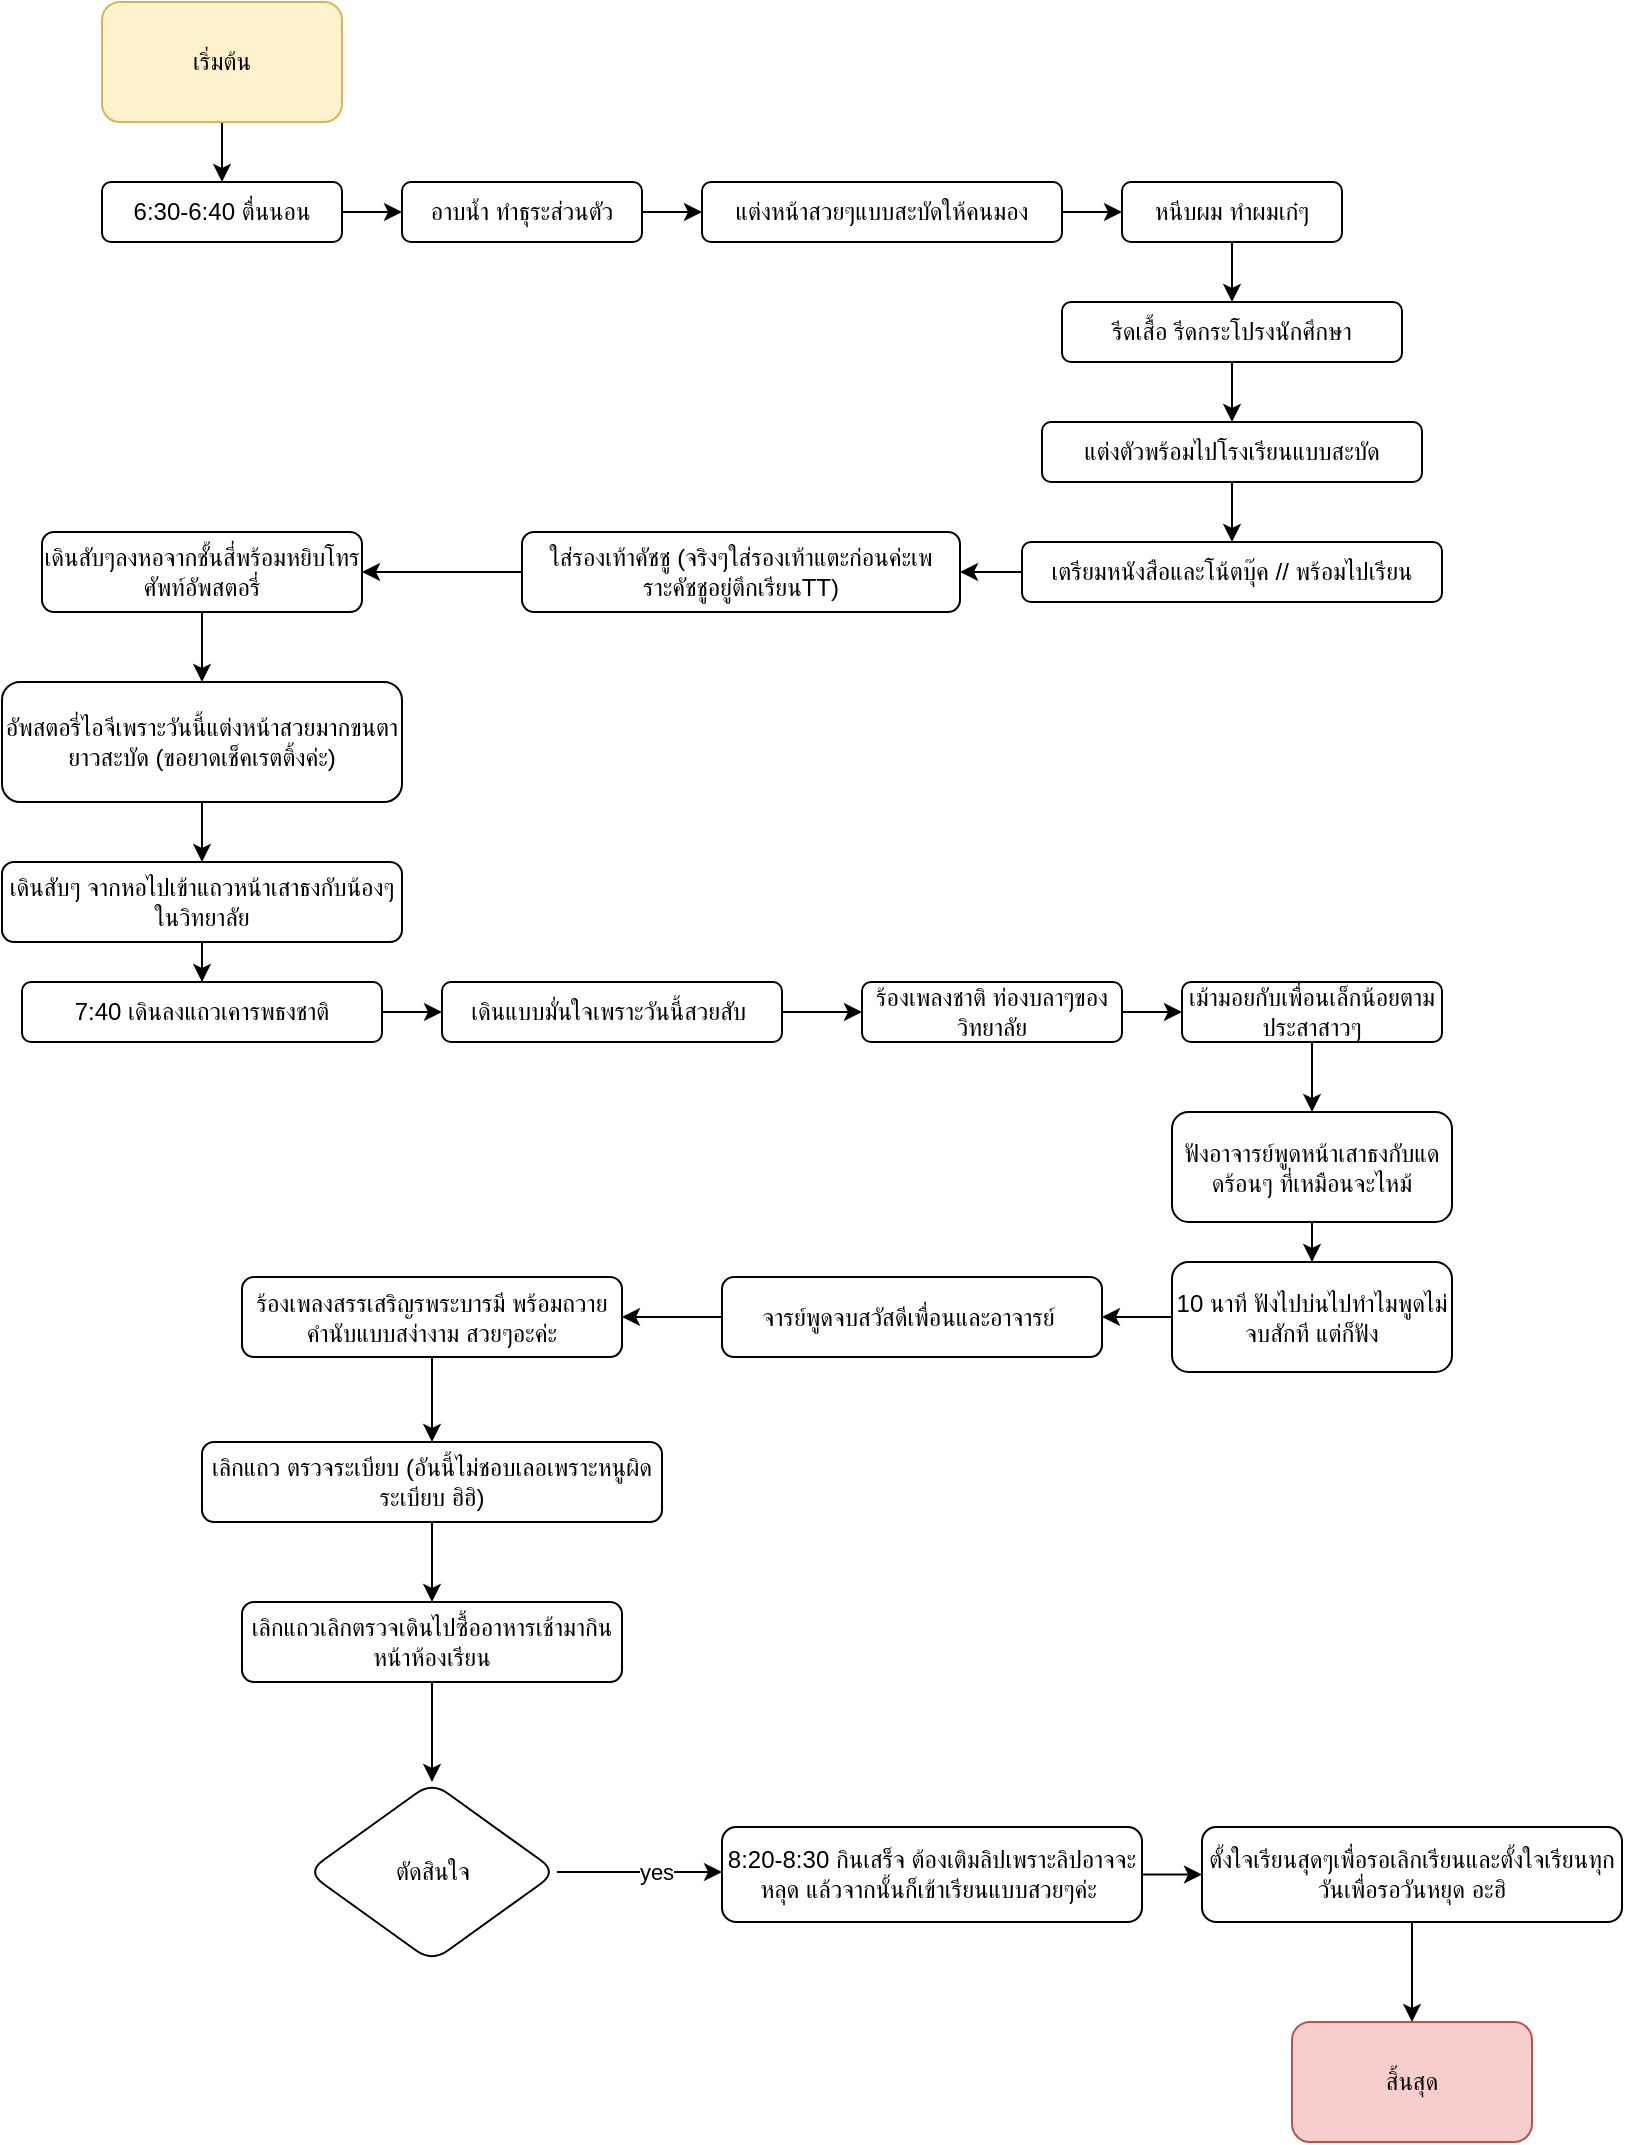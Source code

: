 <mxfile version="20.6.0" type="github">
  <diagram id="jc3KGUTVvT1E_u7E2g3x" name="หน้า-1">
    <mxGraphModel dx="868" dy="450" grid="1" gridSize="10" guides="1" tooltips="1" connect="1" arrows="1" fold="1" page="1" pageScale="1" pageWidth="827" pageHeight="1169" math="0" shadow="0">
      <root>
        <mxCell id="0" />
        <mxCell id="1" parent="0" />
        <mxCell id="kX2poIMsaVfBen5c1JXI-33" value="" style="edgeStyle=orthogonalEdgeStyle;rounded=0;orthogonalLoop=1;jettySize=auto;html=1;" edge="1" parent="1" source="kX2poIMsaVfBen5c1JXI-31" target="kX2poIMsaVfBen5c1JXI-32">
          <mxGeometry relative="1" as="geometry" />
        </mxCell>
        <mxCell id="kX2poIMsaVfBen5c1JXI-31" value="เริ่มต้น" style="rounded=1;whiteSpace=wrap;html=1;fillColor=#fff2cc;strokeColor=#d6b656;" vertex="1" parent="1">
          <mxGeometry x="90" y="30" width="120" height="60" as="geometry" />
        </mxCell>
        <mxCell id="kX2poIMsaVfBen5c1JXI-35" value="" style="edgeStyle=orthogonalEdgeStyle;rounded=0;orthogonalLoop=1;jettySize=auto;html=1;" edge="1" parent="1" source="kX2poIMsaVfBen5c1JXI-32" target="kX2poIMsaVfBen5c1JXI-34">
          <mxGeometry relative="1" as="geometry" />
        </mxCell>
        <mxCell id="kX2poIMsaVfBen5c1JXI-32" value="6:30-6:40 ตื่นนอน" style="rounded=1;whiteSpace=wrap;html=1;" vertex="1" parent="1">
          <mxGeometry x="90" y="120" width="120" height="30" as="geometry" />
        </mxCell>
        <mxCell id="kX2poIMsaVfBen5c1JXI-37" value="" style="edgeStyle=orthogonalEdgeStyle;rounded=0;orthogonalLoop=1;jettySize=auto;html=1;" edge="1" parent="1" source="kX2poIMsaVfBen5c1JXI-34" target="kX2poIMsaVfBen5c1JXI-36">
          <mxGeometry relative="1" as="geometry" />
        </mxCell>
        <mxCell id="kX2poIMsaVfBen5c1JXI-34" value="อาบน้ำ ทำธุระส่วนตัว" style="rounded=1;whiteSpace=wrap;html=1;" vertex="1" parent="1">
          <mxGeometry x="240" y="120" width="120" height="30" as="geometry" />
        </mxCell>
        <mxCell id="kX2poIMsaVfBen5c1JXI-39" value="" style="edgeStyle=orthogonalEdgeStyle;rounded=0;orthogonalLoop=1;jettySize=auto;html=1;" edge="1" parent="1" source="kX2poIMsaVfBen5c1JXI-36" target="kX2poIMsaVfBen5c1JXI-38">
          <mxGeometry relative="1" as="geometry" />
        </mxCell>
        <mxCell id="kX2poIMsaVfBen5c1JXI-36" value="แต่งหน้าสวยๆแบบสะบัดให้คนมอง" style="rounded=1;whiteSpace=wrap;html=1;" vertex="1" parent="1">
          <mxGeometry x="390" y="120" width="180" height="30" as="geometry" />
        </mxCell>
        <mxCell id="kX2poIMsaVfBen5c1JXI-42" value="" style="edgeStyle=orthogonalEdgeStyle;rounded=0;orthogonalLoop=1;jettySize=auto;html=1;" edge="1" parent="1" source="kX2poIMsaVfBen5c1JXI-38" target="kX2poIMsaVfBen5c1JXI-41">
          <mxGeometry relative="1" as="geometry" />
        </mxCell>
        <mxCell id="kX2poIMsaVfBen5c1JXI-38" value="หนีบผม ทำผมเก๋ๆ" style="rounded=1;whiteSpace=wrap;html=1;" vertex="1" parent="1">
          <mxGeometry x="600" y="120" width="110" height="30" as="geometry" />
        </mxCell>
        <mxCell id="kX2poIMsaVfBen5c1JXI-44" value="" style="edgeStyle=orthogonalEdgeStyle;rounded=0;orthogonalLoop=1;jettySize=auto;html=1;" edge="1" parent="1" source="kX2poIMsaVfBen5c1JXI-41" target="kX2poIMsaVfBen5c1JXI-43">
          <mxGeometry relative="1" as="geometry" />
        </mxCell>
        <mxCell id="kX2poIMsaVfBen5c1JXI-41" value="รีดเสื้อ รีดกระโปรงนักศึกษา" style="rounded=1;whiteSpace=wrap;html=1;" vertex="1" parent="1">
          <mxGeometry x="570" y="180" width="170" height="30" as="geometry" />
        </mxCell>
        <mxCell id="kX2poIMsaVfBen5c1JXI-46" value="" style="edgeStyle=orthogonalEdgeStyle;rounded=0;orthogonalLoop=1;jettySize=auto;html=1;" edge="1" parent="1" source="kX2poIMsaVfBen5c1JXI-43" target="kX2poIMsaVfBen5c1JXI-45">
          <mxGeometry relative="1" as="geometry" />
        </mxCell>
        <mxCell id="kX2poIMsaVfBen5c1JXI-43" value="แต่งตัวพร้อมไปโรงเรียนแบบสะบัด" style="rounded=1;whiteSpace=wrap;html=1;" vertex="1" parent="1">
          <mxGeometry x="560" y="240" width="190" height="30" as="geometry" />
        </mxCell>
        <mxCell id="kX2poIMsaVfBen5c1JXI-48" value="" style="edgeStyle=orthogonalEdgeStyle;rounded=0;orthogonalLoop=1;jettySize=auto;html=1;" edge="1" parent="1" source="kX2poIMsaVfBen5c1JXI-45" target="kX2poIMsaVfBen5c1JXI-47">
          <mxGeometry relative="1" as="geometry" />
        </mxCell>
        <mxCell id="kX2poIMsaVfBen5c1JXI-45" value="เตรียมหนังสือและโน้ตบุ๊ค // พร้อมไปเรียน" style="rounded=1;whiteSpace=wrap;html=1;" vertex="1" parent="1">
          <mxGeometry x="550" y="300" width="210" height="30" as="geometry" />
        </mxCell>
        <mxCell id="kX2poIMsaVfBen5c1JXI-50" value="" style="edgeStyle=orthogonalEdgeStyle;rounded=0;orthogonalLoop=1;jettySize=auto;html=1;" edge="1" parent="1" source="kX2poIMsaVfBen5c1JXI-47" target="kX2poIMsaVfBen5c1JXI-49">
          <mxGeometry relative="1" as="geometry" />
        </mxCell>
        <mxCell id="kX2poIMsaVfBen5c1JXI-47" value="ใส่รองเท้าคัชชู (จริงๆใส่รองเท้าแตะก่อนค่ะเพราะคัชชูอยู่ตึกเรียนTT)" style="rounded=1;whiteSpace=wrap;html=1;align=center;" vertex="1" parent="1">
          <mxGeometry x="300" y="295" width="219" height="40" as="geometry" />
        </mxCell>
        <mxCell id="kX2poIMsaVfBen5c1JXI-52" value="" style="edgeStyle=orthogonalEdgeStyle;rounded=0;orthogonalLoop=1;jettySize=auto;html=1;" edge="1" parent="1" source="kX2poIMsaVfBen5c1JXI-49" target="kX2poIMsaVfBen5c1JXI-51">
          <mxGeometry relative="1" as="geometry" />
        </mxCell>
        <mxCell id="kX2poIMsaVfBen5c1JXI-49" value="เดินสับๆลงหอจากชั้นสี่พร้อมหยิบโทรศัพท์อัพสตอรี่" style="rounded=1;whiteSpace=wrap;html=1;align=center;" vertex="1" parent="1">
          <mxGeometry x="60" y="295" width="160" height="40" as="geometry" />
        </mxCell>
        <mxCell id="kX2poIMsaVfBen5c1JXI-54" value="" style="edgeStyle=orthogonalEdgeStyle;rounded=0;orthogonalLoop=1;jettySize=auto;html=1;" edge="1" parent="1" source="kX2poIMsaVfBen5c1JXI-51" target="kX2poIMsaVfBen5c1JXI-53">
          <mxGeometry relative="1" as="geometry" />
        </mxCell>
        <mxCell id="kX2poIMsaVfBen5c1JXI-51" value="อัพสตอรี่ไอจีเพราะวันนี้แต่งหน้าสวยมากขนตายาวสะบัด (ขอยาดเช็คเรตติ้งค่ะ)" style="rounded=1;whiteSpace=wrap;html=1;align=center;" vertex="1" parent="1">
          <mxGeometry x="40" y="370" width="200" height="60" as="geometry" />
        </mxCell>
        <mxCell id="kX2poIMsaVfBen5c1JXI-57" value="" style="edgeStyle=orthogonalEdgeStyle;rounded=0;orthogonalLoop=1;jettySize=auto;html=1;" edge="1" parent="1" source="kX2poIMsaVfBen5c1JXI-53" target="kX2poIMsaVfBen5c1JXI-56">
          <mxGeometry relative="1" as="geometry" />
        </mxCell>
        <mxCell id="kX2poIMsaVfBen5c1JXI-53" value="เดินสับๆ จากหอไปเข้าแถวหน้าเสาธงกับน้องๆในวิทยาลัย" style="rounded=1;whiteSpace=wrap;html=1;align=center;" vertex="1" parent="1">
          <mxGeometry x="40" y="460" width="200" height="40" as="geometry" />
        </mxCell>
        <mxCell id="kX2poIMsaVfBen5c1JXI-59" value="" style="edgeStyle=orthogonalEdgeStyle;rounded=0;orthogonalLoop=1;jettySize=auto;html=1;" edge="1" parent="1" source="kX2poIMsaVfBen5c1JXI-56" target="kX2poIMsaVfBen5c1JXI-58">
          <mxGeometry relative="1" as="geometry" />
        </mxCell>
        <mxCell id="kX2poIMsaVfBen5c1JXI-56" value="7:40 เดินลงแถวเคารพธงชาติ" style="rounded=1;whiteSpace=wrap;html=1;align=center;" vertex="1" parent="1">
          <mxGeometry x="50" y="520" width="180" height="30" as="geometry" />
        </mxCell>
        <mxCell id="kX2poIMsaVfBen5c1JXI-61" value="" style="edgeStyle=orthogonalEdgeStyle;rounded=0;orthogonalLoop=1;jettySize=auto;html=1;" edge="1" parent="1" source="kX2poIMsaVfBen5c1JXI-58" target="kX2poIMsaVfBen5c1JXI-60">
          <mxGeometry relative="1" as="geometry" />
        </mxCell>
        <mxCell id="kX2poIMsaVfBen5c1JXI-58" value="เดินแบบมั่นใจเพราะวันนี้สวยสับ&amp;nbsp;" style="rounded=1;whiteSpace=wrap;html=1;align=center;" vertex="1" parent="1">
          <mxGeometry x="260" y="520" width="170" height="30" as="geometry" />
        </mxCell>
        <mxCell id="kX2poIMsaVfBen5c1JXI-63" value="" style="edgeStyle=orthogonalEdgeStyle;rounded=0;orthogonalLoop=1;jettySize=auto;html=1;" edge="1" parent="1" source="kX2poIMsaVfBen5c1JXI-60" target="kX2poIMsaVfBen5c1JXI-62">
          <mxGeometry relative="1" as="geometry" />
        </mxCell>
        <mxCell id="kX2poIMsaVfBen5c1JXI-60" value="ร้องเพลงชาติ ท่องบลาๆของวิทยาลัย" style="rounded=1;whiteSpace=wrap;html=1;align=center;" vertex="1" parent="1">
          <mxGeometry x="470" y="520" width="130" height="30" as="geometry" />
        </mxCell>
        <mxCell id="kX2poIMsaVfBen5c1JXI-66" value="" style="edgeStyle=orthogonalEdgeStyle;rounded=0;orthogonalLoop=1;jettySize=auto;html=1;" edge="1" parent="1" source="kX2poIMsaVfBen5c1JXI-62" target="kX2poIMsaVfBen5c1JXI-65">
          <mxGeometry relative="1" as="geometry" />
        </mxCell>
        <mxCell id="kX2poIMsaVfBen5c1JXI-62" value="เม้ามอยกับเพื่อนเล็กน้อยตามประสาสาวๆ" style="rounded=1;whiteSpace=wrap;html=1;align=center;" vertex="1" parent="1">
          <mxGeometry x="630" y="520" width="130" height="30" as="geometry" />
        </mxCell>
        <mxCell id="kX2poIMsaVfBen5c1JXI-69" value="" style="edgeStyle=orthogonalEdgeStyle;rounded=0;orthogonalLoop=1;jettySize=auto;html=1;" edge="1" parent="1" source="kX2poIMsaVfBen5c1JXI-65" target="kX2poIMsaVfBen5c1JXI-68">
          <mxGeometry relative="1" as="geometry" />
        </mxCell>
        <mxCell id="kX2poIMsaVfBen5c1JXI-65" value="ฟังอาจารย์พูดหน้าเสาธงกับแดดร้อนๆ ที่เหมือนจะไหม้" style="rounded=1;whiteSpace=wrap;html=1;align=center;" vertex="1" parent="1">
          <mxGeometry x="625" y="585" width="140" height="55" as="geometry" />
        </mxCell>
        <mxCell id="kX2poIMsaVfBen5c1JXI-71" value="" style="edgeStyle=orthogonalEdgeStyle;rounded=0;orthogonalLoop=1;jettySize=auto;html=1;" edge="1" parent="1" source="kX2poIMsaVfBen5c1JXI-68" target="kX2poIMsaVfBen5c1JXI-70">
          <mxGeometry relative="1" as="geometry" />
        </mxCell>
        <mxCell id="kX2poIMsaVfBen5c1JXI-68" value="10 นาที ฟังไปบ่นไปทำไมพูดไม่จบสักที แต่ก็ฟัง" style="rounded=1;whiteSpace=wrap;html=1;align=center;" vertex="1" parent="1">
          <mxGeometry x="625" y="660" width="140" height="55" as="geometry" />
        </mxCell>
        <mxCell id="kX2poIMsaVfBen5c1JXI-73" value="" style="edgeStyle=orthogonalEdgeStyle;rounded=0;orthogonalLoop=1;jettySize=auto;html=1;" edge="1" parent="1" source="kX2poIMsaVfBen5c1JXI-70" target="kX2poIMsaVfBen5c1JXI-72">
          <mxGeometry relative="1" as="geometry" />
        </mxCell>
        <mxCell id="kX2poIMsaVfBen5c1JXI-70" value="จารย์พูดจบสวัสดีเพื่อนและอาจารย์&amp;nbsp;" style="rounded=1;whiteSpace=wrap;html=1;align=center;" vertex="1" parent="1">
          <mxGeometry x="400" y="667.5" width="190" height="40" as="geometry" />
        </mxCell>
        <mxCell id="kX2poIMsaVfBen5c1JXI-75" value="" style="edgeStyle=orthogonalEdgeStyle;rounded=0;orthogonalLoop=1;jettySize=auto;html=1;" edge="1" parent="1" source="kX2poIMsaVfBen5c1JXI-72" target="kX2poIMsaVfBen5c1JXI-74">
          <mxGeometry relative="1" as="geometry" />
        </mxCell>
        <mxCell id="kX2poIMsaVfBen5c1JXI-72" value="ร้องเพลงสรรเสริญรพระบารมี พร้อมถวายคำนับแบบสง่างาม สวยๆอะค่ะ" style="rounded=1;whiteSpace=wrap;html=1;align=center;" vertex="1" parent="1">
          <mxGeometry x="160" y="667.5" width="190" height="40" as="geometry" />
        </mxCell>
        <mxCell id="kX2poIMsaVfBen5c1JXI-77" value="" style="edgeStyle=orthogonalEdgeStyle;rounded=0;orthogonalLoop=1;jettySize=auto;html=1;" edge="1" parent="1" source="kX2poIMsaVfBen5c1JXI-74" target="kX2poIMsaVfBen5c1JXI-76">
          <mxGeometry relative="1" as="geometry" />
        </mxCell>
        <mxCell id="kX2poIMsaVfBen5c1JXI-74" value="เลิกแถว ตรวจระเบียบ (อันนี้ไม่ชอบเลอเพราะหนูผิดระเบียบ ฮิฮิ)" style="rounded=1;whiteSpace=wrap;html=1;align=center;" vertex="1" parent="1">
          <mxGeometry x="140" y="750" width="230" height="40" as="geometry" />
        </mxCell>
        <mxCell id="kX2poIMsaVfBen5c1JXI-80" value="" style="edgeStyle=orthogonalEdgeStyle;rounded=0;orthogonalLoop=1;jettySize=auto;html=1;" edge="1" parent="1" source="kX2poIMsaVfBen5c1JXI-76" target="kX2poIMsaVfBen5c1JXI-79">
          <mxGeometry relative="1" as="geometry" />
        </mxCell>
        <mxCell id="kX2poIMsaVfBen5c1JXI-76" value="เลิกแถวเลิกตรวจเดินไปซื้ออาหารเช้ามากินหน้าห้องเรียน" style="rounded=1;whiteSpace=wrap;html=1;align=center;" vertex="1" parent="1">
          <mxGeometry x="160" y="830" width="190" height="40" as="geometry" />
        </mxCell>
        <mxCell id="kX2poIMsaVfBen5c1JXI-86" value="" style="edgeStyle=orthogonalEdgeStyle;rounded=0;orthogonalLoop=1;jettySize=auto;html=1;" edge="1" parent="1" source="kX2poIMsaVfBen5c1JXI-79" target="kX2poIMsaVfBen5c1JXI-85">
          <mxGeometry relative="1" as="geometry">
            <Array as="points">
              <mxPoint x="350" y="965" />
              <mxPoint x="350" y="965" />
            </Array>
          </mxGeometry>
        </mxCell>
        <mxCell id="kX2poIMsaVfBen5c1JXI-87" value="yes" style="edgeLabel;html=1;align=center;verticalAlign=middle;resizable=0;points=[];" vertex="1" connectable="0" parent="kX2poIMsaVfBen5c1JXI-86">
          <mxGeometry x="0.182" relative="1" as="geometry">
            <mxPoint as="offset" />
          </mxGeometry>
        </mxCell>
        <mxCell id="kX2poIMsaVfBen5c1JXI-79" value="ตัดสินใจ" style="rhombus;whiteSpace=wrap;html=1;rounded=1;" vertex="1" parent="1">
          <mxGeometry x="192.5" y="920" width="125" height="90" as="geometry" />
        </mxCell>
        <mxCell id="kX2poIMsaVfBen5c1JXI-89" value="" style="edgeStyle=orthogonalEdgeStyle;rounded=0;orthogonalLoop=1;jettySize=auto;html=1;" edge="1" parent="1" source="kX2poIMsaVfBen5c1JXI-85" target="kX2poIMsaVfBen5c1JXI-88">
          <mxGeometry relative="1" as="geometry" />
        </mxCell>
        <mxCell id="kX2poIMsaVfBen5c1JXI-85" value="8:20-8:30 กินเสร็จ ต้องเติมลิปเพราะลิปอาจจะหลุด แล้วจากนั้นก็เข้าเรียนแบบสวยๆค่ะ&amp;nbsp;" style="rounded=1;whiteSpace=wrap;html=1;" vertex="1" parent="1">
          <mxGeometry x="400" y="942.5" width="210" height="47.5" as="geometry" />
        </mxCell>
        <mxCell id="kX2poIMsaVfBen5c1JXI-91" value="" style="edgeStyle=orthogonalEdgeStyle;rounded=0;orthogonalLoop=1;jettySize=auto;html=1;" edge="1" parent="1" source="kX2poIMsaVfBen5c1JXI-88" target="kX2poIMsaVfBen5c1JXI-90">
          <mxGeometry relative="1" as="geometry" />
        </mxCell>
        <mxCell id="kX2poIMsaVfBen5c1JXI-88" value="ตั้งใจเรียนสุดๆเพื่อรอเลิกเรียนและตั้งใจเรียนทุกวันเพื่อรอวันหยุด อะฮิ" style="rounded=1;whiteSpace=wrap;html=1;" vertex="1" parent="1">
          <mxGeometry x="640" y="942.5" width="210" height="47.5" as="geometry" />
        </mxCell>
        <mxCell id="kX2poIMsaVfBen5c1JXI-90" value="สิ้นสุด" style="whiteSpace=wrap;html=1;rounded=1;fillColor=#f8cecc;strokeColor=#b85450;" vertex="1" parent="1">
          <mxGeometry x="685" y="1040" width="120" height="60" as="geometry" />
        </mxCell>
      </root>
    </mxGraphModel>
  </diagram>
</mxfile>
